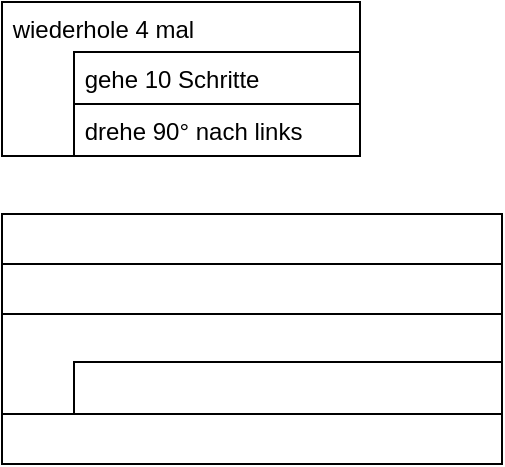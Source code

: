 <mxfile version="26.0.5">
  <diagram name="Seite-1" id="fxJKZWlCCIAiSNxTkQP0">
    <mxGraphModel dx="794" dy="499" grid="0" gridSize="10" guides="1" tooltips="1" connect="1" arrows="1" fold="1" page="1" pageScale="1" pageWidth="827" pageHeight="1169" math="0" shadow="0">
      <root>
        <mxCell id="0" />
        <mxCell id="1" parent="0" />
        <mxCell id="rZGewC-Qt5ic17o-jG2J-1" value="&amp;nbsp;wiederhole 4 mal" style="rounded=0;whiteSpace=wrap;html=1;align=left;verticalAlign=top;" vertex="1" parent="1">
          <mxGeometry x="256" y="187" width="179" height="77" as="geometry" />
        </mxCell>
        <mxCell id="rZGewC-Qt5ic17o-jG2J-2" value="&amp;nbsp;gehe 10 Schritte" style="rounded=0;whiteSpace=wrap;html=1;align=left;verticalAlign=top;" vertex="1" parent="1">
          <mxGeometry x="292" y="212" width="143" height="26" as="geometry" />
        </mxCell>
        <mxCell id="rZGewC-Qt5ic17o-jG2J-3" value="&amp;nbsp;drehe 90° nach links" style="rounded=0;whiteSpace=wrap;html=1;align=left;verticalAlign=top;" vertex="1" parent="1">
          <mxGeometry x="292" y="238" width="143" height="26" as="geometry" />
        </mxCell>
        <mxCell id="rZGewC-Qt5ic17o-jG2J-4" value="" style="rounded=0;whiteSpace=wrap;html=1;align=left;verticalAlign=top;" vertex="1" parent="1">
          <mxGeometry x="256" y="342" width="250" height="51" as="geometry" />
        </mxCell>
        <mxCell id="rZGewC-Qt5ic17o-jG2J-5" value="" style="rounded=0;whiteSpace=wrap;html=1;align=left;verticalAlign=top;" vertex="1" parent="1">
          <mxGeometry x="292" y="367" width="214" height="26" as="geometry" />
        </mxCell>
        <mxCell id="rZGewC-Qt5ic17o-jG2J-7" value="" style="rounded=0;whiteSpace=wrap;html=1;align=left;verticalAlign=top;" vertex="1" parent="1">
          <mxGeometry x="256" y="318" width="250" height="25" as="geometry" />
        </mxCell>
        <mxCell id="rZGewC-Qt5ic17o-jG2J-8" value="" style="rounded=0;whiteSpace=wrap;html=1;align=left;verticalAlign=top;" vertex="1" parent="1">
          <mxGeometry x="256" y="293" width="250" height="25" as="geometry" />
        </mxCell>
        <mxCell id="rZGewC-Qt5ic17o-jG2J-9" value="" style="rounded=0;whiteSpace=wrap;html=1;align=left;verticalAlign=top;" vertex="1" parent="1">
          <mxGeometry x="256" y="393" width="250" height="25" as="geometry" />
        </mxCell>
      </root>
    </mxGraphModel>
  </diagram>
</mxfile>

